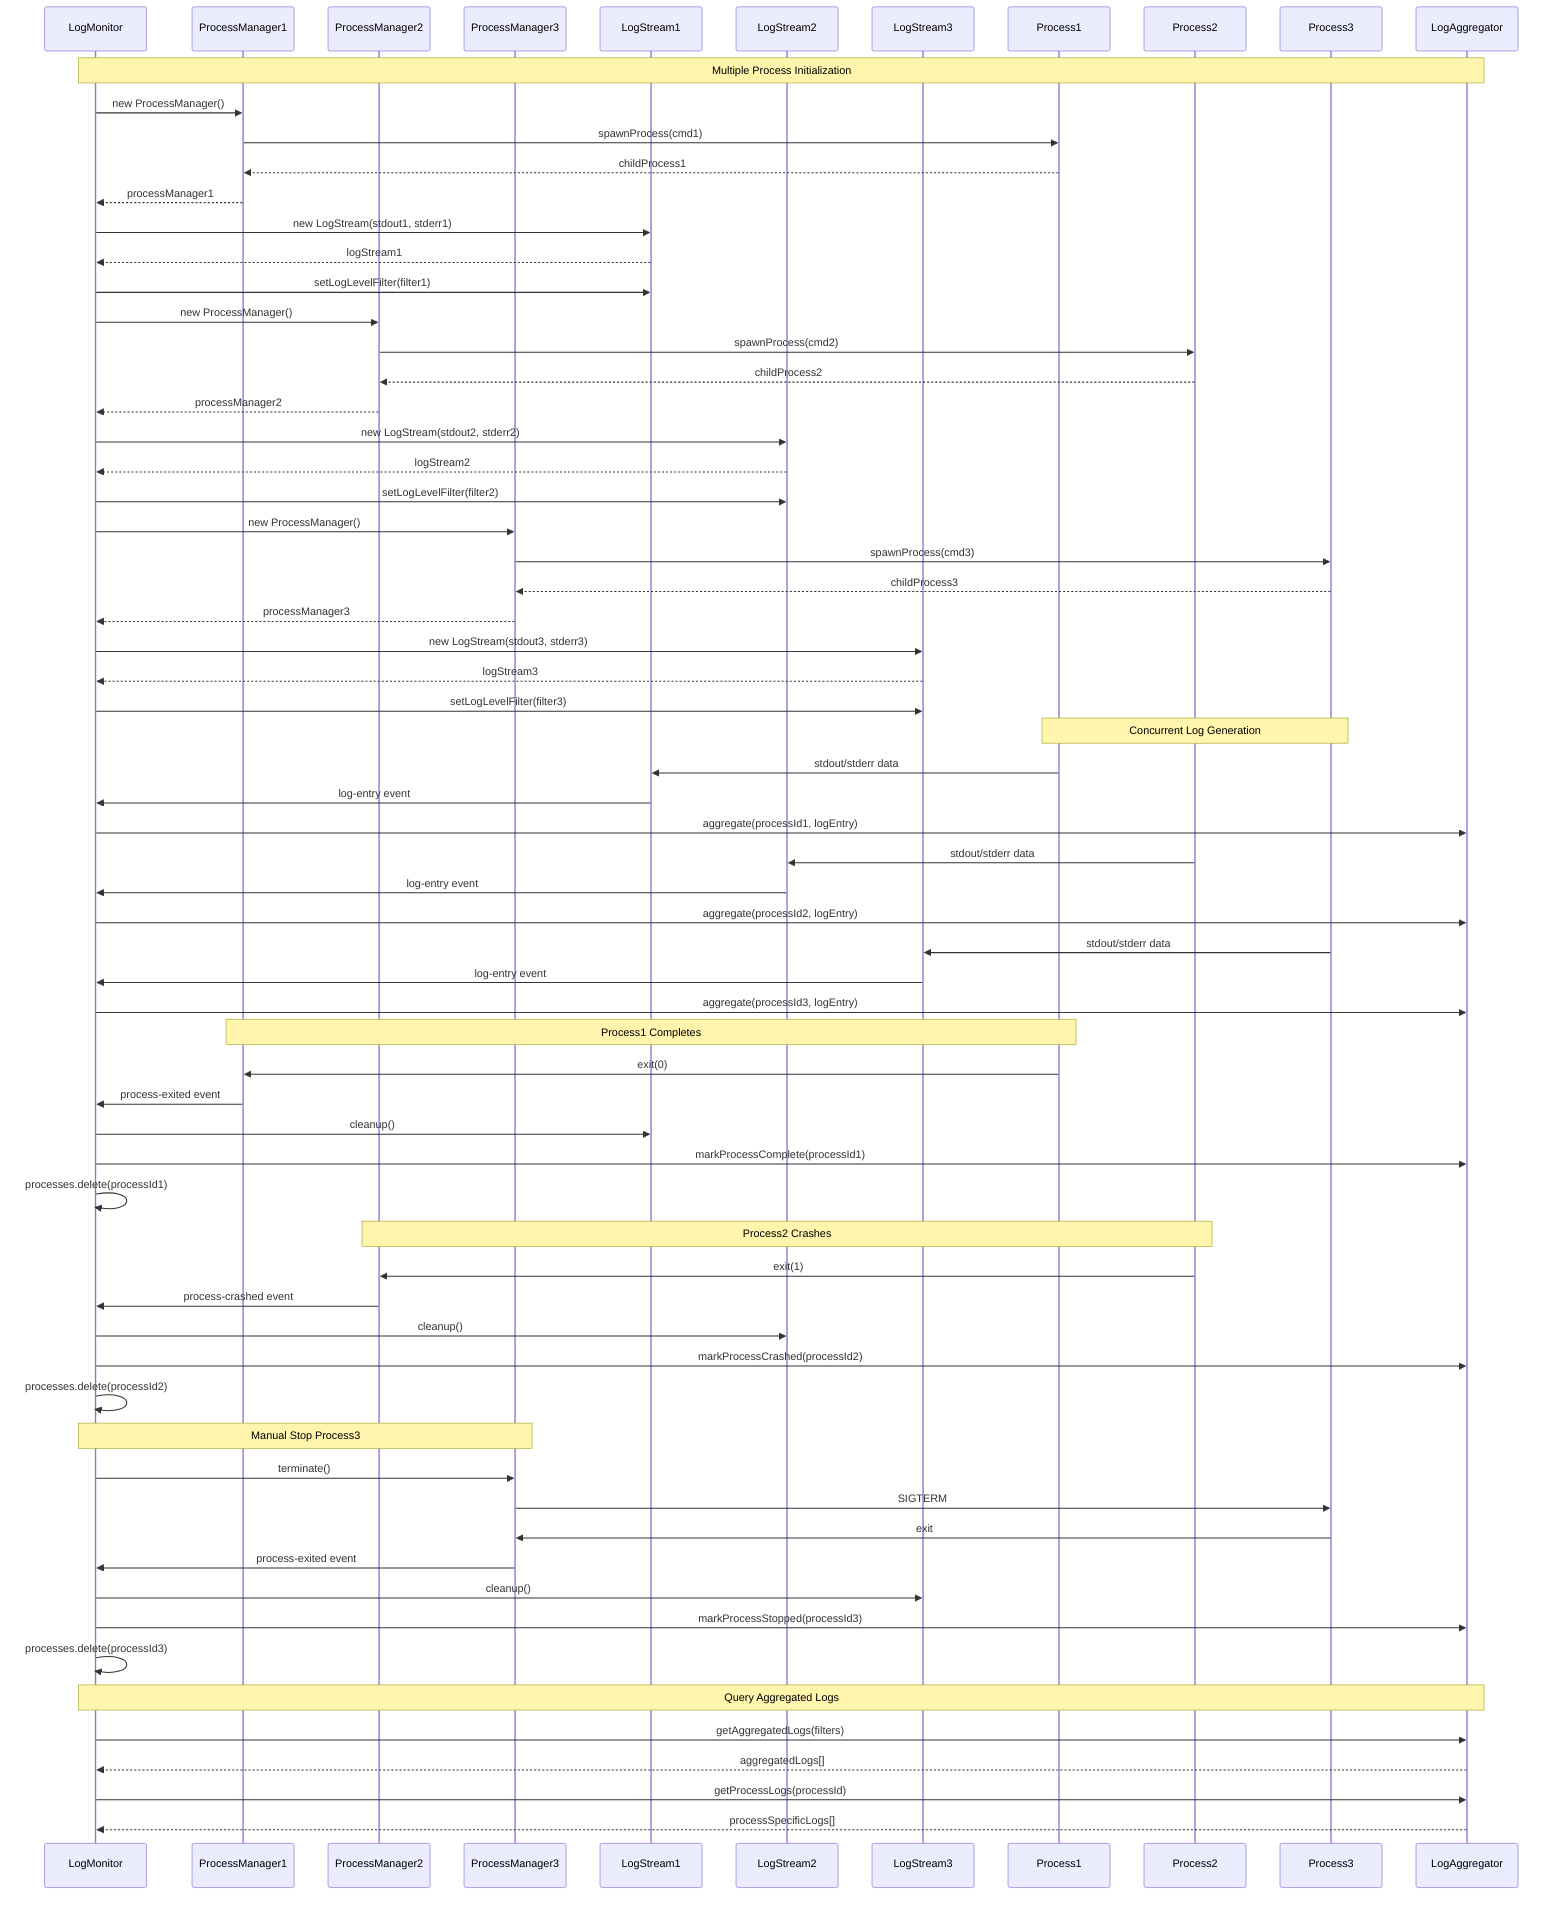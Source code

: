 sequenceDiagram
    participant LM as LogMonitor
    participant PM1 as ProcessManager1
    participant PM2 as ProcessManager2
    participant PM3 as ProcessManager3
    participant LS1 as LogStream1
    participant LS2 as LogStream2
    participant LS3 as LogStream3
    participant P1 as Process1
    participant P2 as Process2
    participant P3 as Process3
    participant LA as LogAggregator

    Note over LM,LA: Multiple Process Initialization
    
    LM->>PM1: new ProcessManager()
    PM1->>P1: spawnProcess(cmd1)
    P1-->>PM1: childProcess1
    PM1-->>LM: processManager1
    
    LM->>LS1: new LogStream(stdout1, stderr1)
    LS1-->>LM: logStream1
    LM->>LS1: setLogLevelFilter(filter1)
    
    LM->>PM2: new ProcessManager()
    PM2->>P2: spawnProcess(cmd2)
    P2-->>PM2: childProcess2
    PM2-->>LM: processManager2
    
    LM->>LS2: new LogStream(stdout2, stderr2)
    LS2-->>LM: logStream2
    LM->>LS2: setLogLevelFilter(filter2)
    
    LM->>PM3: new ProcessManager()
    PM3->>P3: spawnProcess(cmd3)
    P3-->>PM3: childProcess3
    PM3-->>LM: processManager3
    
    LM->>LS3: new LogStream(stdout3, stderr3)
    LS3-->>LM: logStream3
    LM->>LS3: setLogLevelFilter(filter3)
    
    Note over P1,P3: Concurrent Log Generation
    
    P1->>LS1: stdout/stderr data
    LS1->>LM: log-entry event
    LM->>LA: aggregate(processId1, logEntry)
    
    P2->>LS2: stdout/stderr data
    LS2->>LM: log-entry event
    LM->>LA: aggregate(processId2, logEntry)
    
    P3->>LS3: stdout/stderr data
    LS3->>LM: log-entry event
    LM->>LA: aggregate(processId3, logEntry)
    
    Note over P1,PM1: Process1 Completes
    
    P1->>PM1: exit(0)
    PM1->>LM: process-exited event
    LM->>LS1: cleanup()
    LM->>LA: markProcessComplete(processId1)
    LM->>LM: processes.delete(processId1)
    
    Note over P2,PM2: Process2 Crashes
    
    P2->>PM2: exit(1)
    PM2->>LM: process-crashed event
    LM->>LS2: cleanup()
    LM->>LA: markProcessCrashed(processId2)
    LM->>LM: processes.delete(processId2)
    
    Note over LM,PM3: Manual Stop Process3
    
    LM->>PM3: terminate()
    PM3->>P3: SIGTERM
    P3->>PM3: exit
    PM3->>LM: process-exited event
    LM->>LS3: cleanup()
    LM->>LA: markProcessStopped(processId3)
    LM->>LM: processes.delete(processId3)
    
    Note over LM,LA: Query Aggregated Logs
    
    LM->>LA: getAggregatedLogs(filters)
    LA-->>LM: aggregatedLogs[]
    
    LM->>LA: getProcessLogs(processId)
    LA-->>LM: processSpecificLogs[]